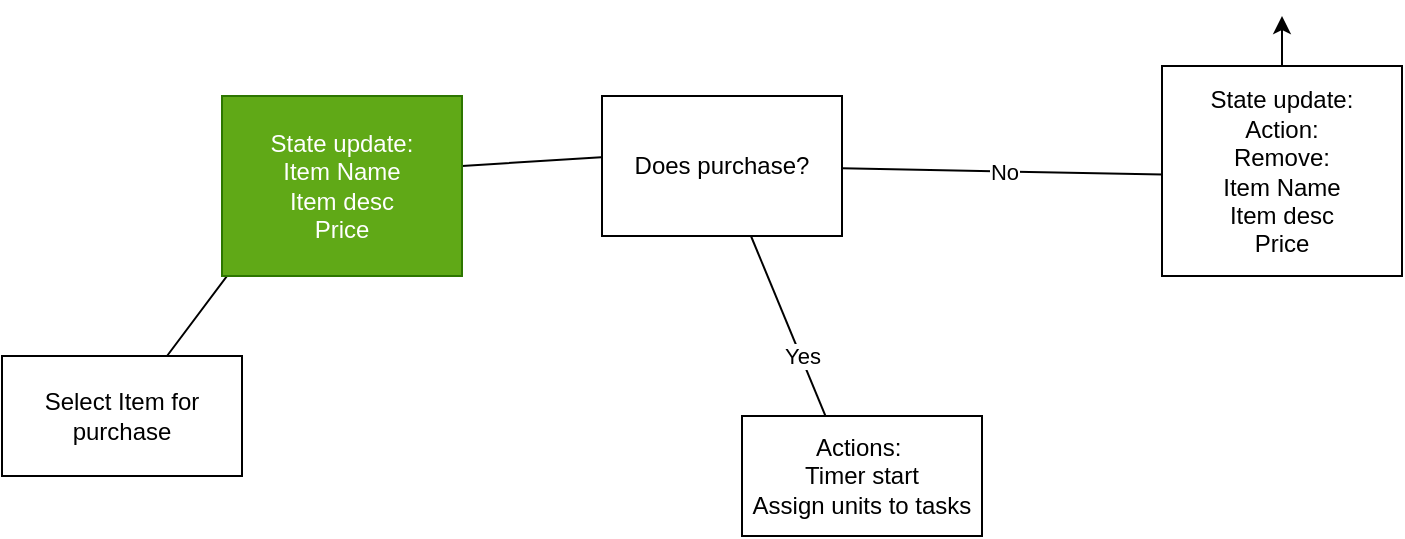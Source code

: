 <mxfile>
    <diagram id="hIjyWBF_qn0t8mtImul4" name="Page-1">
        <mxGraphModel dx="1216" dy="427" grid="1" gridSize="10" guides="1" tooltips="1" connect="1" arrows="1" fold="1" page="1" pageScale="1" pageWidth="1600" pageHeight="1200" math="0" shadow="0">
            <root>
                <mxCell id="0"/>
                <mxCell id="1" parent="0"/>
                <mxCell id="3" style="edgeStyle=none;html=1;" edge="1" parent="1" source="2">
                    <mxGeometry relative="1" as="geometry">
                        <mxPoint x="430" y="470" as="targetPoint"/>
                        <Array as="points">
                            <mxPoint x="270" y="480"/>
                        </Array>
                    </mxGeometry>
                </mxCell>
                <mxCell id="2" value="Select Item for purchase" style="rounded=0;whiteSpace=wrap;html=1;" vertex="1" parent="1">
                    <mxGeometry x="120" y="570" width="120" height="60" as="geometry"/>
                </mxCell>
                <mxCell id="4" value="State update:&lt;br&gt;Item Name&lt;br&gt;Item desc&lt;br&gt;Price&lt;br&gt;" style="rounded=0;whiteSpace=wrap;html=1;fillColor=#60a917;fontColor=#ffffff;strokeColor=#2D7600;" vertex="1" parent="1">
                    <mxGeometry x="230" y="440" width="120" height="90" as="geometry"/>
                </mxCell>
                <mxCell id="6" style="edgeStyle=none;html=1;" edge="1" parent="1" source="5">
                    <mxGeometry relative="1" as="geometry">
                        <mxPoint x="540" y="620" as="targetPoint"/>
                        <Array as="points"/>
                    </mxGeometry>
                </mxCell>
                <mxCell id="7" value="Yes" style="edgeLabel;html=1;align=center;verticalAlign=middle;resizable=0;points=[];" vertex="1" connectable="0" parent="6">
                    <mxGeometry x="0.239" relative="1" as="geometry">
                        <mxPoint x="-3" y="-8" as="offset"/>
                    </mxGeometry>
                </mxCell>
                <mxCell id="9" style="edgeStyle=none;html=1;" edge="1" parent="1" source="5">
                    <mxGeometry relative="1" as="geometry">
                        <mxPoint x="740" y="480" as="targetPoint"/>
                    </mxGeometry>
                </mxCell>
                <mxCell id="10" value="No" style="edgeLabel;html=1;align=center;verticalAlign=middle;resizable=0;points=[];" vertex="1" connectable="0" parent="9">
                    <mxGeometry x="-0.19" relative="1" as="geometry">
                        <mxPoint as="offset"/>
                    </mxGeometry>
                </mxCell>
                <mxCell id="5" value="Does purchase?" style="whiteSpace=wrap;html=1;" vertex="1" parent="1">
                    <mxGeometry x="420" y="440" width="120" height="70" as="geometry"/>
                </mxCell>
                <mxCell id="8" value="Actions:&amp;nbsp;&lt;br&gt;Timer start&lt;br&gt;Assign units to tasks" style="rounded=0;whiteSpace=wrap;html=1;" vertex="1" parent="1">
                    <mxGeometry x="490" y="600" width="120" height="60" as="geometry"/>
                </mxCell>
                <mxCell id="12" style="edgeStyle=none;html=1;" edge="1" parent="1" source="11">
                    <mxGeometry relative="1" as="geometry">
                        <mxPoint x="760" y="400" as="targetPoint"/>
                    </mxGeometry>
                </mxCell>
                <mxCell id="11" value="State update:&lt;br&gt;Action:&lt;br&gt;Remove:&lt;br&gt;Item Name&lt;br&gt;Item desc&lt;br&gt;Price" style="rounded=0;whiteSpace=wrap;html=1;" vertex="1" parent="1">
                    <mxGeometry x="700" y="425" width="120" height="105" as="geometry"/>
                </mxCell>
            </root>
        </mxGraphModel>
    </diagram>
</mxfile>